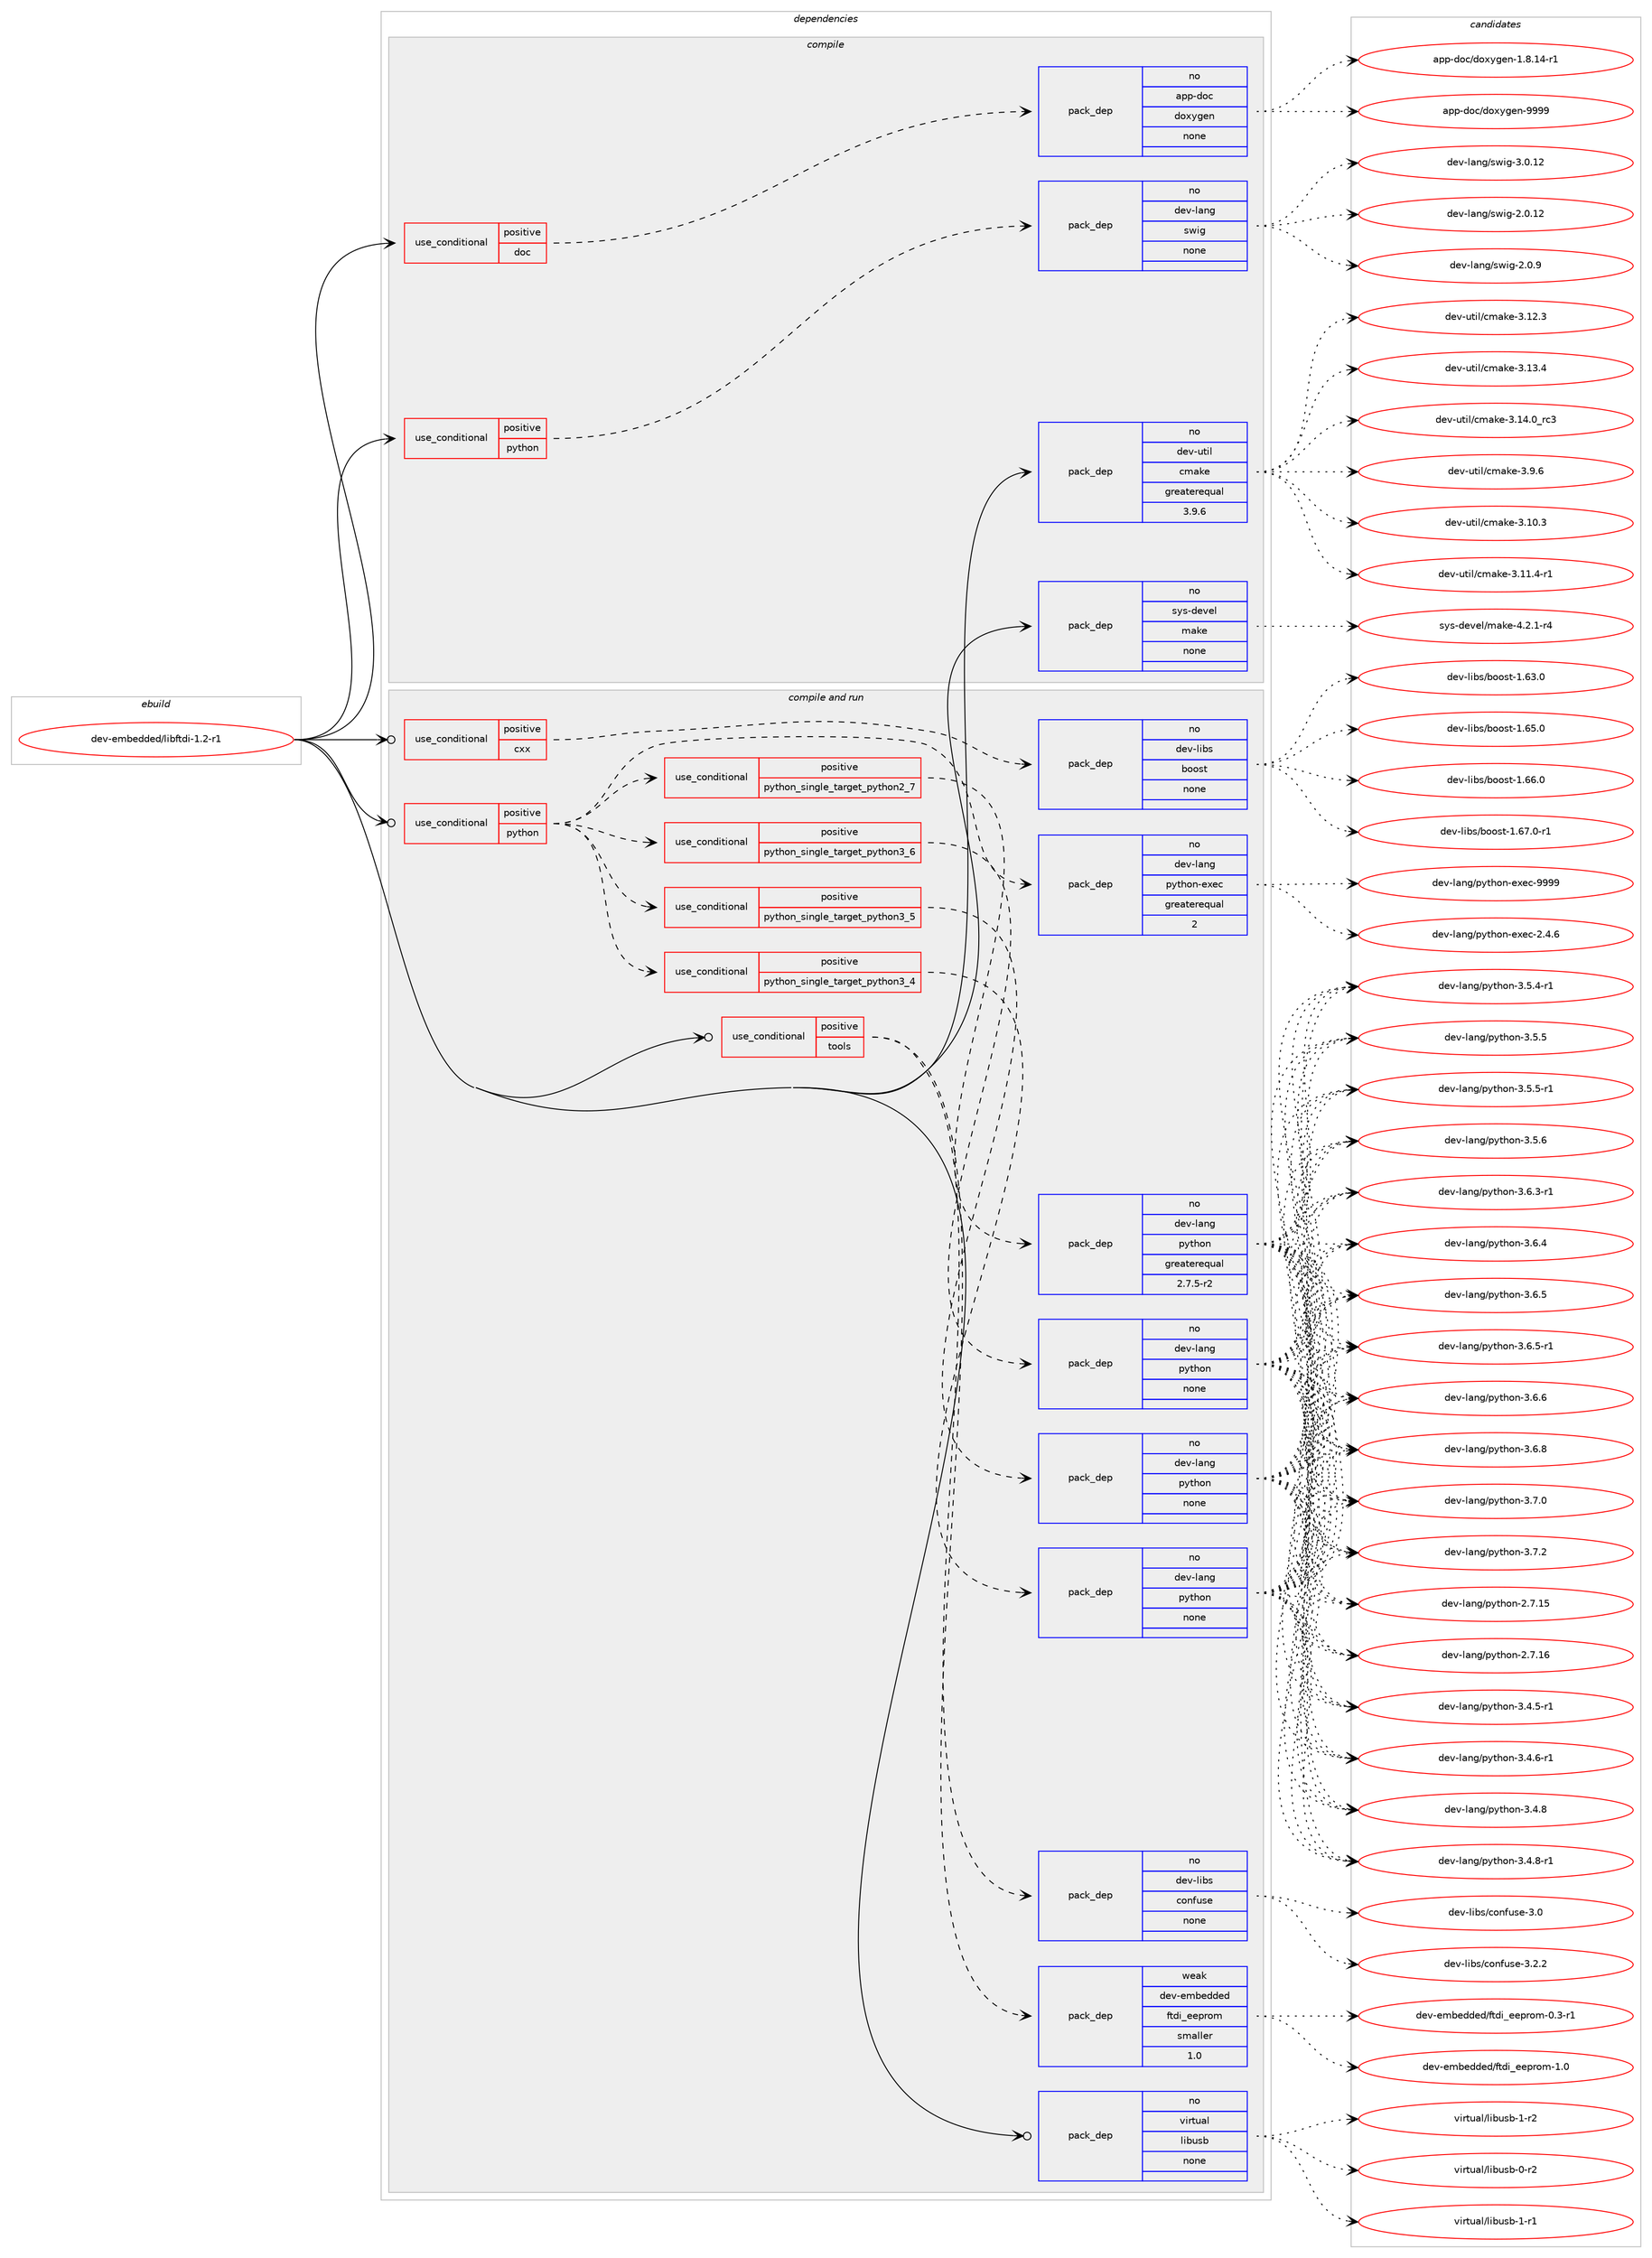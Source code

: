 digraph prolog {

# *************
# Graph options
# *************

newrank=true;
concentrate=true;
compound=true;
graph [rankdir=LR,fontname=Helvetica,fontsize=10,ranksep=1.5];#, ranksep=2.5, nodesep=0.2];
edge  [arrowhead=vee];
node  [fontname=Helvetica,fontsize=10];

# **********
# The ebuild
# **********

subgraph cluster_leftcol {
color=gray;
rank=same;
label=<<i>ebuild</i>>;
id [label="dev-embedded/libftdi-1.2-r1", color=red, width=4, href="../dev-embedded/libftdi-1.2-r1.svg"];
}

# ****************
# The dependencies
# ****************

subgraph cluster_midcol {
color=gray;
label=<<i>dependencies</i>>;
subgraph cluster_compile {
fillcolor="#eeeeee";
style=filled;
label=<<i>compile</i>>;
subgraph cond358166 {
dependency1323568 [label=<<TABLE BORDER="0" CELLBORDER="1" CELLSPACING="0" CELLPADDING="4"><TR><TD ROWSPAN="3" CELLPADDING="10">use_conditional</TD></TR><TR><TD>positive</TD></TR><TR><TD>doc</TD></TR></TABLE>>, shape=none, color=red];
subgraph pack944394 {
dependency1323569 [label=<<TABLE BORDER="0" CELLBORDER="1" CELLSPACING="0" CELLPADDING="4" WIDTH="220"><TR><TD ROWSPAN="6" CELLPADDING="30">pack_dep</TD></TR><TR><TD WIDTH="110">no</TD></TR><TR><TD>app-doc</TD></TR><TR><TD>doxygen</TD></TR><TR><TD>none</TD></TR><TR><TD></TD></TR></TABLE>>, shape=none, color=blue];
}
dependency1323568:e -> dependency1323569:w [weight=20,style="dashed",arrowhead="vee"];
}
id:e -> dependency1323568:w [weight=20,style="solid",arrowhead="vee"];
subgraph cond358167 {
dependency1323570 [label=<<TABLE BORDER="0" CELLBORDER="1" CELLSPACING="0" CELLPADDING="4"><TR><TD ROWSPAN="3" CELLPADDING="10">use_conditional</TD></TR><TR><TD>positive</TD></TR><TR><TD>python</TD></TR></TABLE>>, shape=none, color=red];
subgraph pack944395 {
dependency1323571 [label=<<TABLE BORDER="0" CELLBORDER="1" CELLSPACING="0" CELLPADDING="4" WIDTH="220"><TR><TD ROWSPAN="6" CELLPADDING="30">pack_dep</TD></TR><TR><TD WIDTH="110">no</TD></TR><TR><TD>dev-lang</TD></TR><TR><TD>swig</TD></TR><TR><TD>none</TD></TR><TR><TD></TD></TR></TABLE>>, shape=none, color=blue];
}
dependency1323570:e -> dependency1323571:w [weight=20,style="dashed",arrowhead="vee"];
}
id:e -> dependency1323570:w [weight=20,style="solid",arrowhead="vee"];
subgraph pack944396 {
dependency1323572 [label=<<TABLE BORDER="0" CELLBORDER="1" CELLSPACING="0" CELLPADDING="4" WIDTH="220"><TR><TD ROWSPAN="6" CELLPADDING="30">pack_dep</TD></TR><TR><TD WIDTH="110">no</TD></TR><TR><TD>dev-util</TD></TR><TR><TD>cmake</TD></TR><TR><TD>greaterequal</TD></TR><TR><TD>3.9.6</TD></TR></TABLE>>, shape=none, color=blue];
}
id:e -> dependency1323572:w [weight=20,style="solid",arrowhead="vee"];
subgraph pack944397 {
dependency1323573 [label=<<TABLE BORDER="0" CELLBORDER="1" CELLSPACING="0" CELLPADDING="4" WIDTH="220"><TR><TD ROWSPAN="6" CELLPADDING="30">pack_dep</TD></TR><TR><TD WIDTH="110">no</TD></TR><TR><TD>sys-devel</TD></TR><TR><TD>make</TD></TR><TR><TD>none</TD></TR><TR><TD></TD></TR></TABLE>>, shape=none, color=blue];
}
id:e -> dependency1323573:w [weight=20,style="solid",arrowhead="vee"];
}
subgraph cluster_compileandrun {
fillcolor="#eeeeee";
style=filled;
label=<<i>compile and run</i>>;
subgraph cond358168 {
dependency1323574 [label=<<TABLE BORDER="0" CELLBORDER="1" CELLSPACING="0" CELLPADDING="4"><TR><TD ROWSPAN="3" CELLPADDING="10">use_conditional</TD></TR><TR><TD>positive</TD></TR><TR><TD>cxx</TD></TR></TABLE>>, shape=none, color=red];
subgraph pack944398 {
dependency1323575 [label=<<TABLE BORDER="0" CELLBORDER="1" CELLSPACING="0" CELLPADDING="4" WIDTH="220"><TR><TD ROWSPAN="6" CELLPADDING="30">pack_dep</TD></TR><TR><TD WIDTH="110">no</TD></TR><TR><TD>dev-libs</TD></TR><TR><TD>boost</TD></TR><TR><TD>none</TD></TR><TR><TD></TD></TR></TABLE>>, shape=none, color=blue];
}
dependency1323574:e -> dependency1323575:w [weight=20,style="dashed",arrowhead="vee"];
}
id:e -> dependency1323574:w [weight=20,style="solid",arrowhead="odotvee"];
subgraph cond358169 {
dependency1323576 [label=<<TABLE BORDER="0" CELLBORDER="1" CELLSPACING="0" CELLPADDING="4"><TR><TD ROWSPAN="3" CELLPADDING="10">use_conditional</TD></TR><TR><TD>positive</TD></TR><TR><TD>python</TD></TR></TABLE>>, shape=none, color=red];
subgraph cond358170 {
dependency1323577 [label=<<TABLE BORDER="0" CELLBORDER="1" CELLSPACING="0" CELLPADDING="4"><TR><TD ROWSPAN="3" CELLPADDING="10">use_conditional</TD></TR><TR><TD>positive</TD></TR><TR><TD>python_single_target_python2_7</TD></TR></TABLE>>, shape=none, color=red];
subgraph pack944399 {
dependency1323578 [label=<<TABLE BORDER="0" CELLBORDER="1" CELLSPACING="0" CELLPADDING="4" WIDTH="220"><TR><TD ROWSPAN="6" CELLPADDING="30">pack_dep</TD></TR><TR><TD WIDTH="110">no</TD></TR><TR><TD>dev-lang</TD></TR><TR><TD>python</TD></TR><TR><TD>greaterequal</TD></TR><TR><TD>2.7.5-r2</TD></TR></TABLE>>, shape=none, color=blue];
}
dependency1323577:e -> dependency1323578:w [weight=20,style="dashed",arrowhead="vee"];
}
dependency1323576:e -> dependency1323577:w [weight=20,style="dashed",arrowhead="vee"];
subgraph cond358171 {
dependency1323579 [label=<<TABLE BORDER="0" CELLBORDER="1" CELLSPACING="0" CELLPADDING="4"><TR><TD ROWSPAN="3" CELLPADDING="10">use_conditional</TD></TR><TR><TD>positive</TD></TR><TR><TD>python_single_target_python3_4</TD></TR></TABLE>>, shape=none, color=red];
subgraph pack944400 {
dependency1323580 [label=<<TABLE BORDER="0" CELLBORDER="1" CELLSPACING="0" CELLPADDING="4" WIDTH="220"><TR><TD ROWSPAN="6" CELLPADDING="30">pack_dep</TD></TR><TR><TD WIDTH="110">no</TD></TR><TR><TD>dev-lang</TD></TR><TR><TD>python</TD></TR><TR><TD>none</TD></TR><TR><TD></TD></TR></TABLE>>, shape=none, color=blue];
}
dependency1323579:e -> dependency1323580:w [weight=20,style="dashed",arrowhead="vee"];
}
dependency1323576:e -> dependency1323579:w [weight=20,style="dashed",arrowhead="vee"];
subgraph cond358172 {
dependency1323581 [label=<<TABLE BORDER="0" CELLBORDER="1" CELLSPACING="0" CELLPADDING="4"><TR><TD ROWSPAN="3" CELLPADDING="10">use_conditional</TD></TR><TR><TD>positive</TD></TR><TR><TD>python_single_target_python3_5</TD></TR></TABLE>>, shape=none, color=red];
subgraph pack944401 {
dependency1323582 [label=<<TABLE BORDER="0" CELLBORDER="1" CELLSPACING="0" CELLPADDING="4" WIDTH="220"><TR><TD ROWSPAN="6" CELLPADDING="30">pack_dep</TD></TR><TR><TD WIDTH="110">no</TD></TR><TR><TD>dev-lang</TD></TR><TR><TD>python</TD></TR><TR><TD>none</TD></TR><TR><TD></TD></TR></TABLE>>, shape=none, color=blue];
}
dependency1323581:e -> dependency1323582:w [weight=20,style="dashed",arrowhead="vee"];
}
dependency1323576:e -> dependency1323581:w [weight=20,style="dashed",arrowhead="vee"];
subgraph cond358173 {
dependency1323583 [label=<<TABLE BORDER="0" CELLBORDER="1" CELLSPACING="0" CELLPADDING="4"><TR><TD ROWSPAN="3" CELLPADDING="10">use_conditional</TD></TR><TR><TD>positive</TD></TR><TR><TD>python_single_target_python3_6</TD></TR></TABLE>>, shape=none, color=red];
subgraph pack944402 {
dependency1323584 [label=<<TABLE BORDER="0" CELLBORDER="1" CELLSPACING="0" CELLPADDING="4" WIDTH="220"><TR><TD ROWSPAN="6" CELLPADDING="30">pack_dep</TD></TR><TR><TD WIDTH="110">no</TD></TR><TR><TD>dev-lang</TD></TR><TR><TD>python</TD></TR><TR><TD>none</TD></TR><TR><TD></TD></TR></TABLE>>, shape=none, color=blue];
}
dependency1323583:e -> dependency1323584:w [weight=20,style="dashed",arrowhead="vee"];
}
dependency1323576:e -> dependency1323583:w [weight=20,style="dashed",arrowhead="vee"];
subgraph pack944403 {
dependency1323585 [label=<<TABLE BORDER="0" CELLBORDER="1" CELLSPACING="0" CELLPADDING="4" WIDTH="220"><TR><TD ROWSPAN="6" CELLPADDING="30">pack_dep</TD></TR><TR><TD WIDTH="110">no</TD></TR><TR><TD>dev-lang</TD></TR><TR><TD>python-exec</TD></TR><TR><TD>greaterequal</TD></TR><TR><TD>2</TD></TR></TABLE>>, shape=none, color=blue];
}
dependency1323576:e -> dependency1323585:w [weight=20,style="dashed",arrowhead="vee"];
}
id:e -> dependency1323576:w [weight=20,style="solid",arrowhead="odotvee"];
subgraph cond358174 {
dependency1323586 [label=<<TABLE BORDER="0" CELLBORDER="1" CELLSPACING="0" CELLPADDING="4"><TR><TD ROWSPAN="3" CELLPADDING="10">use_conditional</TD></TR><TR><TD>positive</TD></TR><TR><TD>tools</TD></TR></TABLE>>, shape=none, color=red];
subgraph pack944404 {
dependency1323587 [label=<<TABLE BORDER="0" CELLBORDER="1" CELLSPACING="0" CELLPADDING="4" WIDTH="220"><TR><TD ROWSPAN="6" CELLPADDING="30">pack_dep</TD></TR><TR><TD WIDTH="110">weak</TD></TR><TR><TD>dev-embedded</TD></TR><TR><TD>ftdi_eeprom</TD></TR><TR><TD>smaller</TD></TR><TR><TD>1.0</TD></TR></TABLE>>, shape=none, color=blue];
}
dependency1323586:e -> dependency1323587:w [weight=20,style="dashed",arrowhead="vee"];
subgraph pack944405 {
dependency1323588 [label=<<TABLE BORDER="0" CELLBORDER="1" CELLSPACING="0" CELLPADDING="4" WIDTH="220"><TR><TD ROWSPAN="6" CELLPADDING="30">pack_dep</TD></TR><TR><TD WIDTH="110">no</TD></TR><TR><TD>dev-libs</TD></TR><TR><TD>confuse</TD></TR><TR><TD>none</TD></TR><TR><TD></TD></TR></TABLE>>, shape=none, color=blue];
}
dependency1323586:e -> dependency1323588:w [weight=20,style="dashed",arrowhead="vee"];
}
id:e -> dependency1323586:w [weight=20,style="solid",arrowhead="odotvee"];
subgraph pack944406 {
dependency1323589 [label=<<TABLE BORDER="0" CELLBORDER="1" CELLSPACING="0" CELLPADDING="4" WIDTH="220"><TR><TD ROWSPAN="6" CELLPADDING="30">pack_dep</TD></TR><TR><TD WIDTH="110">no</TD></TR><TR><TD>virtual</TD></TR><TR><TD>libusb</TD></TR><TR><TD>none</TD></TR><TR><TD></TD></TR></TABLE>>, shape=none, color=blue];
}
id:e -> dependency1323589:w [weight=20,style="solid",arrowhead="odotvee"];
}
subgraph cluster_run {
fillcolor="#eeeeee";
style=filled;
label=<<i>run</i>>;
}
}

# **************
# The candidates
# **************

subgraph cluster_choices {
rank=same;
color=gray;
label=<<i>candidates</i>>;

subgraph choice944394 {
color=black;
nodesep=1;
choice97112112451001119947100111120121103101110454946564649524511449 [label="app-doc/doxygen-1.8.14-r1", color=red, width=4,href="../app-doc/doxygen-1.8.14-r1.svg"];
choice971121124510011199471001111201211031011104557575757 [label="app-doc/doxygen-9999", color=red, width=4,href="../app-doc/doxygen-9999.svg"];
dependency1323569:e -> choice97112112451001119947100111120121103101110454946564649524511449:w [style=dotted,weight="100"];
dependency1323569:e -> choice971121124510011199471001111201211031011104557575757:w [style=dotted,weight="100"];
}
subgraph choice944395 {
color=black;
nodesep=1;
choice10010111845108971101034711511910510345504648464950 [label="dev-lang/swig-2.0.12", color=red, width=4,href="../dev-lang/swig-2.0.12.svg"];
choice100101118451089711010347115119105103455046484657 [label="dev-lang/swig-2.0.9", color=red, width=4,href="../dev-lang/swig-2.0.9.svg"];
choice10010111845108971101034711511910510345514648464950 [label="dev-lang/swig-3.0.12", color=red, width=4,href="../dev-lang/swig-3.0.12.svg"];
dependency1323571:e -> choice10010111845108971101034711511910510345504648464950:w [style=dotted,weight="100"];
dependency1323571:e -> choice100101118451089711010347115119105103455046484657:w [style=dotted,weight="100"];
dependency1323571:e -> choice10010111845108971101034711511910510345514648464950:w [style=dotted,weight="100"];
}
subgraph choice944396 {
color=black;
nodesep=1;
choice1001011184511711610510847991099710710145514649484651 [label="dev-util/cmake-3.10.3", color=red, width=4,href="../dev-util/cmake-3.10.3.svg"];
choice10010111845117116105108479910997107101455146494946524511449 [label="dev-util/cmake-3.11.4-r1", color=red, width=4,href="../dev-util/cmake-3.11.4-r1.svg"];
choice1001011184511711610510847991099710710145514649504651 [label="dev-util/cmake-3.12.3", color=red, width=4,href="../dev-util/cmake-3.12.3.svg"];
choice1001011184511711610510847991099710710145514649514652 [label="dev-util/cmake-3.13.4", color=red, width=4,href="../dev-util/cmake-3.13.4.svg"];
choice1001011184511711610510847991099710710145514649524648951149951 [label="dev-util/cmake-3.14.0_rc3", color=red, width=4,href="../dev-util/cmake-3.14.0_rc3.svg"];
choice10010111845117116105108479910997107101455146574654 [label="dev-util/cmake-3.9.6", color=red, width=4,href="../dev-util/cmake-3.9.6.svg"];
dependency1323572:e -> choice1001011184511711610510847991099710710145514649484651:w [style=dotted,weight="100"];
dependency1323572:e -> choice10010111845117116105108479910997107101455146494946524511449:w [style=dotted,weight="100"];
dependency1323572:e -> choice1001011184511711610510847991099710710145514649504651:w [style=dotted,weight="100"];
dependency1323572:e -> choice1001011184511711610510847991099710710145514649514652:w [style=dotted,weight="100"];
dependency1323572:e -> choice1001011184511711610510847991099710710145514649524648951149951:w [style=dotted,weight="100"];
dependency1323572:e -> choice10010111845117116105108479910997107101455146574654:w [style=dotted,weight="100"];
}
subgraph choice944397 {
color=black;
nodesep=1;
choice1151211154510010111810110847109971071014552465046494511452 [label="sys-devel/make-4.2.1-r4", color=red, width=4,href="../sys-devel/make-4.2.1-r4.svg"];
dependency1323573:e -> choice1151211154510010111810110847109971071014552465046494511452:w [style=dotted,weight="100"];
}
subgraph choice944398 {
color=black;
nodesep=1;
choice1001011184510810598115479811111111511645494654514648 [label="dev-libs/boost-1.63.0", color=red, width=4,href="../dev-libs/boost-1.63.0.svg"];
choice1001011184510810598115479811111111511645494654534648 [label="dev-libs/boost-1.65.0", color=red, width=4,href="../dev-libs/boost-1.65.0.svg"];
choice1001011184510810598115479811111111511645494654544648 [label="dev-libs/boost-1.66.0", color=red, width=4,href="../dev-libs/boost-1.66.0.svg"];
choice10010111845108105981154798111111115116454946545546484511449 [label="dev-libs/boost-1.67.0-r1", color=red, width=4,href="../dev-libs/boost-1.67.0-r1.svg"];
dependency1323575:e -> choice1001011184510810598115479811111111511645494654514648:w [style=dotted,weight="100"];
dependency1323575:e -> choice1001011184510810598115479811111111511645494654534648:w [style=dotted,weight="100"];
dependency1323575:e -> choice1001011184510810598115479811111111511645494654544648:w [style=dotted,weight="100"];
dependency1323575:e -> choice10010111845108105981154798111111115116454946545546484511449:w [style=dotted,weight="100"];
}
subgraph choice944399 {
color=black;
nodesep=1;
choice10010111845108971101034711212111610411111045504655464953 [label="dev-lang/python-2.7.15", color=red, width=4,href="../dev-lang/python-2.7.15.svg"];
choice10010111845108971101034711212111610411111045504655464954 [label="dev-lang/python-2.7.16", color=red, width=4,href="../dev-lang/python-2.7.16.svg"];
choice1001011184510897110103471121211161041111104551465246534511449 [label="dev-lang/python-3.4.5-r1", color=red, width=4,href="../dev-lang/python-3.4.5-r1.svg"];
choice1001011184510897110103471121211161041111104551465246544511449 [label="dev-lang/python-3.4.6-r1", color=red, width=4,href="../dev-lang/python-3.4.6-r1.svg"];
choice100101118451089711010347112121116104111110455146524656 [label="dev-lang/python-3.4.8", color=red, width=4,href="../dev-lang/python-3.4.8.svg"];
choice1001011184510897110103471121211161041111104551465246564511449 [label="dev-lang/python-3.4.8-r1", color=red, width=4,href="../dev-lang/python-3.4.8-r1.svg"];
choice1001011184510897110103471121211161041111104551465346524511449 [label="dev-lang/python-3.5.4-r1", color=red, width=4,href="../dev-lang/python-3.5.4-r1.svg"];
choice100101118451089711010347112121116104111110455146534653 [label="dev-lang/python-3.5.5", color=red, width=4,href="../dev-lang/python-3.5.5.svg"];
choice1001011184510897110103471121211161041111104551465346534511449 [label="dev-lang/python-3.5.5-r1", color=red, width=4,href="../dev-lang/python-3.5.5-r1.svg"];
choice100101118451089711010347112121116104111110455146534654 [label="dev-lang/python-3.5.6", color=red, width=4,href="../dev-lang/python-3.5.6.svg"];
choice1001011184510897110103471121211161041111104551465446514511449 [label="dev-lang/python-3.6.3-r1", color=red, width=4,href="../dev-lang/python-3.6.3-r1.svg"];
choice100101118451089711010347112121116104111110455146544652 [label="dev-lang/python-3.6.4", color=red, width=4,href="../dev-lang/python-3.6.4.svg"];
choice100101118451089711010347112121116104111110455146544653 [label="dev-lang/python-3.6.5", color=red, width=4,href="../dev-lang/python-3.6.5.svg"];
choice1001011184510897110103471121211161041111104551465446534511449 [label="dev-lang/python-3.6.5-r1", color=red, width=4,href="../dev-lang/python-3.6.5-r1.svg"];
choice100101118451089711010347112121116104111110455146544654 [label="dev-lang/python-3.6.6", color=red, width=4,href="../dev-lang/python-3.6.6.svg"];
choice100101118451089711010347112121116104111110455146544656 [label="dev-lang/python-3.6.8", color=red, width=4,href="../dev-lang/python-3.6.8.svg"];
choice100101118451089711010347112121116104111110455146554648 [label="dev-lang/python-3.7.0", color=red, width=4,href="../dev-lang/python-3.7.0.svg"];
choice100101118451089711010347112121116104111110455146554650 [label="dev-lang/python-3.7.2", color=red, width=4,href="../dev-lang/python-3.7.2.svg"];
dependency1323578:e -> choice10010111845108971101034711212111610411111045504655464953:w [style=dotted,weight="100"];
dependency1323578:e -> choice10010111845108971101034711212111610411111045504655464954:w [style=dotted,weight="100"];
dependency1323578:e -> choice1001011184510897110103471121211161041111104551465246534511449:w [style=dotted,weight="100"];
dependency1323578:e -> choice1001011184510897110103471121211161041111104551465246544511449:w [style=dotted,weight="100"];
dependency1323578:e -> choice100101118451089711010347112121116104111110455146524656:w [style=dotted,weight="100"];
dependency1323578:e -> choice1001011184510897110103471121211161041111104551465246564511449:w [style=dotted,weight="100"];
dependency1323578:e -> choice1001011184510897110103471121211161041111104551465346524511449:w [style=dotted,weight="100"];
dependency1323578:e -> choice100101118451089711010347112121116104111110455146534653:w [style=dotted,weight="100"];
dependency1323578:e -> choice1001011184510897110103471121211161041111104551465346534511449:w [style=dotted,weight="100"];
dependency1323578:e -> choice100101118451089711010347112121116104111110455146534654:w [style=dotted,weight="100"];
dependency1323578:e -> choice1001011184510897110103471121211161041111104551465446514511449:w [style=dotted,weight="100"];
dependency1323578:e -> choice100101118451089711010347112121116104111110455146544652:w [style=dotted,weight="100"];
dependency1323578:e -> choice100101118451089711010347112121116104111110455146544653:w [style=dotted,weight="100"];
dependency1323578:e -> choice1001011184510897110103471121211161041111104551465446534511449:w [style=dotted,weight="100"];
dependency1323578:e -> choice100101118451089711010347112121116104111110455146544654:w [style=dotted,weight="100"];
dependency1323578:e -> choice100101118451089711010347112121116104111110455146544656:w [style=dotted,weight="100"];
dependency1323578:e -> choice100101118451089711010347112121116104111110455146554648:w [style=dotted,weight="100"];
dependency1323578:e -> choice100101118451089711010347112121116104111110455146554650:w [style=dotted,weight="100"];
}
subgraph choice944400 {
color=black;
nodesep=1;
choice10010111845108971101034711212111610411111045504655464953 [label="dev-lang/python-2.7.15", color=red, width=4,href="../dev-lang/python-2.7.15.svg"];
choice10010111845108971101034711212111610411111045504655464954 [label="dev-lang/python-2.7.16", color=red, width=4,href="../dev-lang/python-2.7.16.svg"];
choice1001011184510897110103471121211161041111104551465246534511449 [label="dev-lang/python-3.4.5-r1", color=red, width=4,href="../dev-lang/python-3.4.5-r1.svg"];
choice1001011184510897110103471121211161041111104551465246544511449 [label="dev-lang/python-3.4.6-r1", color=red, width=4,href="../dev-lang/python-3.4.6-r1.svg"];
choice100101118451089711010347112121116104111110455146524656 [label="dev-lang/python-3.4.8", color=red, width=4,href="../dev-lang/python-3.4.8.svg"];
choice1001011184510897110103471121211161041111104551465246564511449 [label="dev-lang/python-3.4.8-r1", color=red, width=4,href="../dev-lang/python-3.4.8-r1.svg"];
choice1001011184510897110103471121211161041111104551465346524511449 [label="dev-lang/python-3.5.4-r1", color=red, width=4,href="../dev-lang/python-3.5.4-r1.svg"];
choice100101118451089711010347112121116104111110455146534653 [label="dev-lang/python-3.5.5", color=red, width=4,href="../dev-lang/python-3.5.5.svg"];
choice1001011184510897110103471121211161041111104551465346534511449 [label="dev-lang/python-3.5.5-r1", color=red, width=4,href="../dev-lang/python-3.5.5-r1.svg"];
choice100101118451089711010347112121116104111110455146534654 [label="dev-lang/python-3.5.6", color=red, width=4,href="../dev-lang/python-3.5.6.svg"];
choice1001011184510897110103471121211161041111104551465446514511449 [label="dev-lang/python-3.6.3-r1", color=red, width=4,href="../dev-lang/python-3.6.3-r1.svg"];
choice100101118451089711010347112121116104111110455146544652 [label="dev-lang/python-3.6.4", color=red, width=4,href="../dev-lang/python-3.6.4.svg"];
choice100101118451089711010347112121116104111110455146544653 [label="dev-lang/python-3.6.5", color=red, width=4,href="../dev-lang/python-3.6.5.svg"];
choice1001011184510897110103471121211161041111104551465446534511449 [label="dev-lang/python-3.6.5-r1", color=red, width=4,href="../dev-lang/python-3.6.5-r1.svg"];
choice100101118451089711010347112121116104111110455146544654 [label="dev-lang/python-3.6.6", color=red, width=4,href="../dev-lang/python-3.6.6.svg"];
choice100101118451089711010347112121116104111110455146544656 [label="dev-lang/python-3.6.8", color=red, width=4,href="../dev-lang/python-3.6.8.svg"];
choice100101118451089711010347112121116104111110455146554648 [label="dev-lang/python-3.7.0", color=red, width=4,href="../dev-lang/python-3.7.0.svg"];
choice100101118451089711010347112121116104111110455146554650 [label="dev-lang/python-3.7.2", color=red, width=4,href="../dev-lang/python-3.7.2.svg"];
dependency1323580:e -> choice10010111845108971101034711212111610411111045504655464953:w [style=dotted,weight="100"];
dependency1323580:e -> choice10010111845108971101034711212111610411111045504655464954:w [style=dotted,weight="100"];
dependency1323580:e -> choice1001011184510897110103471121211161041111104551465246534511449:w [style=dotted,weight="100"];
dependency1323580:e -> choice1001011184510897110103471121211161041111104551465246544511449:w [style=dotted,weight="100"];
dependency1323580:e -> choice100101118451089711010347112121116104111110455146524656:w [style=dotted,weight="100"];
dependency1323580:e -> choice1001011184510897110103471121211161041111104551465246564511449:w [style=dotted,weight="100"];
dependency1323580:e -> choice1001011184510897110103471121211161041111104551465346524511449:w [style=dotted,weight="100"];
dependency1323580:e -> choice100101118451089711010347112121116104111110455146534653:w [style=dotted,weight="100"];
dependency1323580:e -> choice1001011184510897110103471121211161041111104551465346534511449:w [style=dotted,weight="100"];
dependency1323580:e -> choice100101118451089711010347112121116104111110455146534654:w [style=dotted,weight="100"];
dependency1323580:e -> choice1001011184510897110103471121211161041111104551465446514511449:w [style=dotted,weight="100"];
dependency1323580:e -> choice100101118451089711010347112121116104111110455146544652:w [style=dotted,weight="100"];
dependency1323580:e -> choice100101118451089711010347112121116104111110455146544653:w [style=dotted,weight="100"];
dependency1323580:e -> choice1001011184510897110103471121211161041111104551465446534511449:w [style=dotted,weight="100"];
dependency1323580:e -> choice100101118451089711010347112121116104111110455146544654:w [style=dotted,weight="100"];
dependency1323580:e -> choice100101118451089711010347112121116104111110455146544656:w [style=dotted,weight="100"];
dependency1323580:e -> choice100101118451089711010347112121116104111110455146554648:w [style=dotted,weight="100"];
dependency1323580:e -> choice100101118451089711010347112121116104111110455146554650:w [style=dotted,weight="100"];
}
subgraph choice944401 {
color=black;
nodesep=1;
choice10010111845108971101034711212111610411111045504655464953 [label="dev-lang/python-2.7.15", color=red, width=4,href="../dev-lang/python-2.7.15.svg"];
choice10010111845108971101034711212111610411111045504655464954 [label="dev-lang/python-2.7.16", color=red, width=4,href="../dev-lang/python-2.7.16.svg"];
choice1001011184510897110103471121211161041111104551465246534511449 [label="dev-lang/python-3.4.5-r1", color=red, width=4,href="../dev-lang/python-3.4.5-r1.svg"];
choice1001011184510897110103471121211161041111104551465246544511449 [label="dev-lang/python-3.4.6-r1", color=red, width=4,href="../dev-lang/python-3.4.6-r1.svg"];
choice100101118451089711010347112121116104111110455146524656 [label="dev-lang/python-3.4.8", color=red, width=4,href="../dev-lang/python-3.4.8.svg"];
choice1001011184510897110103471121211161041111104551465246564511449 [label="dev-lang/python-3.4.8-r1", color=red, width=4,href="../dev-lang/python-3.4.8-r1.svg"];
choice1001011184510897110103471121211161041111104551465346524511449 [label="dev-lang/python-3.5.4-r1", color=red, width=4,href="../dev-lang/python-3.5.4-r1.svg"];
choice100101118451089711010347112121116104111110455146534653 [label="dev-lang/python-3.5.5", color=red, width=4,href="../dev-lang/python-3.5.5.svg"];
choice1001011184510897110103471121211161041111104551465346534511449 [label="dev-lang/python-3.5.5-r1", color=red, width=4,href="../dev-lang/python-3.5.5-r1.svg"];
choice100101118451089711010347112121116104111110455146534654 [label="dev-lang/python-3.5.6", color=red, width=4,href="../dev-lang/python-3.5.6.svg"];
choice1001011184510897110103471121211161041111104551465446514511449 [label="dev-lang/python-3.6.3-r1", color=red, width=4,href="../dev-lang/python-3.6.3-r1.svg"];
choice100101118451089711010347112121116104111110455146544652 [label="dev-lang/python-3.6.4", color=red, width=4,href="../dev-lang/python-3.6.4.svg"];
choice100101118451089711010347112121116104111110455146544653 [label="dev-lang/python-3.6.5", color=red, width=4,href="../dev-lang/python-3.6.5.svg"];
choice1001011184510897110103471121211161041111104551465446534511449 [label="dev-lang/python-3.6.5-r1", color=red, width=4,href="../dev-lang/python-3.6.5-r1.svg"];
choice100101118451089711010347112121116104111110455146544654 [label="dev-lang/python-3.6.6", color=red, width=4,href="../dev-lang/python-3.6.6.svg"];
choice100101118451089711010347112121116104111110455146544656 [label="dev-lang/python-3.6.8", color=red, width=4,href="../dev-lang/python-3.6.8.svg"];
choice100101118451089711010347112121116104111110455146554648 [label="dev-lang/python-3.7.0", color=red, width=4,href="../dev-lang/python-3.7.0.svg"];
choice100101118451089711010347112121116104111110455146554650 [label="dev-lang/python-3.7.2", color=red, width=4,href="../dev-lang/python-3.7.2.svg"];
dependency1323582:e -> choice10010111845108971101034711212111610411111045504655464953:w [style=dotted,weight="100"];
dependency1323582:e -> choice10010111845108971101034711212111610411111045504655464954:w [style=dotted,weight="100"];
dependency1323582:e -> choice1001011184510897110103471121211161041111104551465246534511449:w [style=dotted,weight="100"];
dependency1323582:e -> choice1001011184510897110103471121211161041111104551465246544511449:w [style=dotted,weight="100"];
dependency1323582:e -> choice100101118451089711010347112121116104111110455146524656:w [style=dotted,weight="100"];
dependency1323582:e -> choice1001011184510897110103471121211161041111104551465246564511449:w [style=dotted,weight="100"];
dependency1323582:e -> choice1001011184510897110103471121211161041111104551465346524511449:w [style=dotted,weight="100"];
dependency1323582:e -> choice100101118451089711010347112121116104111110455146534653:w [style=dotted,weight="100"];
dependency1323582:e -> choice1001011184510897110103471121211161041111104551465346534511449:w [style=dotted,weight="100"];
dependency1323582:e -> choice100101118451089711010347112121116104111110455146534654:w [style=dotted,weight="100"];
dependency1323582:e -> choice1001011184510897110103471121211161041111104551465446514511449:w [style=dotted,weight="100"];
dependency1323582:e -> choice100101118451089711010347112121116104111110455146544652:w [style=dotted,weight="100"];
dependency1323582:e -> choice100101118451089711010347112121116104111110455146544653:w [style=dotted,weight="100"];
dependency1323582:e -> choice1001011184510897110103471121211161041111104551465446534511449:w [style=dotted,weight="100"];
dependency1323582:e -> choice100101118451089711010347112121116104111110455146544654:w [style=dotted,weight="100"];
dependency1323582:e -> choice100101118451089711010347112121116104111110455146544656:w [style=dotted,weight="100"];
dependency1323582:e -> choice100101118451089711010347112121116104111110455146554648:w [style=dotted,weight="100"];
dependency1323582:e -> choice100101118451089711010347112121116104111110455146554650:w [style=dotted,weight="100"];
}
subgraph choice944402 {
color=black;
nodesep=1;
choice10010111845108971101034711212111610411111045504655464953 [label="dev-lang/python-2.7.15", color=red, width=4,href="../dev-lang/python-2.7.15.svg"];
choice10010111845108971101034711212111610411111045504655464954 [label="dev-lang/python-2.7.16", color=red, width=4,href="../dev-lang/python-2.7.16.svg"];
choice1001011184510897110103471121211161041111104551465246534511449 [label="dev-lang/python-3.4.5-r1", color=red, width=4,href="../dev-lang/python-3.4.5-r1.svg"];
choice1001011184510897110103471121211161041111104551465246544511449 [label="dev-lang/python-3.4.6-r1", color=red, width=4,href="../dev-lang/python-3.4.6-r1.svg"];
choice100101118451089711010347112121116104111110455146524656 [label="dev-lang/python-3.4.8", color=red, width=4,href="../dev-lang/python-3.4.8.svg"];
choice1001011184510897110103471121211161041111104551465246564511449 [label="dev-lang/python-3.4.8-r1", color=red, width=4,href="../dev-lang/python-3.4.8-r1.svg"];
choice1001011184510897110103471121211161041111104551465346524511449 [label="dev-lang/python-3.5.4-r1", color=red, width=4,href="../dev-lang/python-3.5.4-r1.svg"];
choice100101118451089711010347112121116104111110455146534653 [label="dev-lang/python-3.5.5", color=red, width=4,href="../dev-lang/python-3.5.5.svg"];
choice1001011184510897110103471121211161041111104551465346534511449 [label="dev-lang/python-3.5.5-r1", color=red, width=4,href="../dev-lang/python-3.5.5-r1.svg"];
choice100101118451089711010347112121116104111110455146534654 [label="dev-lang/python-3.5.6", color=red, width=4,href="../dev-lang/python-3.5.6.svg"];
choice1001011184510897110103471121211161041111104551465446514511449 [label="dev-lang/python-3.6.3-r1", color=red, width=4,href="../dev-lang/python-3.6.3-r1.svg"];
choice100101118451089711010347112121116104111110455146544652 [label="dev-lang/python-3.6.4", color=red, width=4,href="../dev-lang/python-3.6.4.svg"];
choice100101118451089711010347112121116104111110455146544653 [label="dev-lang/python-3.6.5", color=red, width=4,href="../dev-lang/python-3.6.5.svg"];
choice1001011184510897110103471121211161041111104551465446534511449 [label="dev-lang/python-3.6.5-r1", color=red, width=4,href="../dev-lang/python-3.6.5-r1.svg"];
choice100101118451089711010347112121116104111110455146544654 [label="dev-lang/python-3.6.6", color=red, width=4,href="../dev-lang/python-3.6.6.svg"];
choice100101118451089711010347112121116104111110455146544656 [label="dev-lang/python-3.6.8", color=red, width=4,href="../dev-lang/python-3.6.8.svg"];
choice100101118451089711010347112121116104111110455146554648 [label="dev-lang/python-3.7.0", color=red, width=4,href="../dev-lang/python-3.7.0.svg"];
choice100101118451089711010347112121116104111110455146554650 [label="dev-lang/python-3.7.2", color=red, width=4,href="../dev-lang/python-3.7.2.svg"];
dependency1323584:e -> choice10010111845108971101034711212111610411111045504655464953:w [style=dotted,weight="100"];
dependency1323584:e -> choice10010111845108971101034711212111610411111045504655464954:w [style=dotted,weight="100"];
dependency1323584:e -> choice1001011184510897110103471121211161041111104551465246534511449:w [style=dotted,weight="100"];
dependency1323584:e -> choice1001011184510897110103471121211161041111104551465246544511449:w [style=dotted,weight="100"];
dependency1323584:e -> choice100101118451089711010347112121116104111110455146524656:w [style=dotted,weight="100"];
dependency1323584:e -> choice1001011184510897110103471121211161041111104551465246564511449:w [style=dotted,weight="100"];
dependency1323584:e -> choice1001011184510897110103471121211161041111104551465346524511449:w [style=dotted,weight="100"];
dependency1323584:e -> choice100101118451089711010347112121116104111110455146534653:w [style=dotted,weight="100"];
dependency1323584:e -> choice1001011184510897110103471121211161041111104551465346534511449:w [style=dotted,weight="100"];
dependency1323584:e -> choice100101118451089711010347112121116104111110455146534654:w [style=dotted,weight="100"];
dependency1323584:e -> choice1001011184510897110103471121211161041111104551465446514511449:w [style=dotted,weight="100"];
dependency1323584:e -> choice100101118451089711010347112121116104111110455146544652:w [style=dotted,weight="100"];
dependency1323584:e -> choice100101118451089711010347112121116104111110455146544653:w [style=dotted,weight="100"];
dependency1323584:e -> choice1001011184510897110103471121211161041111104551465446534511449:w [style=dotted,weight="100"];
dependency1323584:e -> choice100101118451089711010347112121116104111110455146544654:w [style=dotted,weight="100"];
dependency1323584:e -> choice100101118451089711010347112121116104111110455146544656:w [style=dotted,weight="100"];
dependency1323584:e -> choice100101118451089711010347112121116104111110455146554648:w [style=dotted,weight="100"];
dependency1323584:e -> choice100101118451089711010347112121116104111110455146554650:w [style=dotted,weight="100"];
}
subgraph choice944403 {
color=black;
nodesep=1;
choice1001011184510897110103471121211161041111104510112010199455046524654 [label="dev-lang/python-exec-2.4.6", color=red, width=4,href="../dev-lang/python-exec-2.4.6.svg"];
choice10010111845108971101034711212111610411111045101120101994557575757 [label="dev-lang/python-exec-9999", color=red, width=4,href="../dev-lang/python-exec-9999.svg"];
dependency1323585:e -> choice1001011184510897110103471121211161041111104510112010199455046524654:w [style=dotted,weight="100"];
dependency1323585:e -> choice10010111845108971101034711212111610411111045101120101994557575757:w [style=dotted,weight="100"];
}
subgraph choice944404 {
color=black;
nodesep=1;
choice10010111845101109981011001001011004710211610010595101101112114111109454846514511449 [label="dev-embedded/ftdi_eeprom-0.3-r1", color=red, width=4,href="../dev-embedded/ftdi_eeprom-0.3-r1.svg"];
choice1001011184510110998101100100101100471021161001059510110111211411110945494648 [label="dev-embedded/ftdi_eeprom-1.0", color=red, width=4,href="../dev-embedded/ftdi_eeprom-1.0.svg"];
dependency1323587:e -> choice10010111845101109981011001001011004710211610010595101101112114111109454846514511449:w [style=dotted,weight="100"];
dependency1323587:e -> choice1001011184510110998101100100101100471021161001059510110111211411110945494648:w [style=dotted,weight="100"];
}
subgraph choice944405 {
color=black;
nodesep=1;
choice1001011184510810598115479911111010211711510145514648 [label="dev-libs/confuse-3.0", color=red, width=4,href="../dev-libs/confuse-3.0.svg"];
choice10010111845108105981154799111110102117115101455146504650 [label="dev-libs/confuse-3.2.2", color=red, width=4,href="../dev-libs/confuse-3.2.2.svg"];
dependency1323588:e -> choice1001011184510810598115479911111010211711510145514648:w [style=dotted,weight="100"];
dependency1323588:e -> choice10010111845108105981154799111110102117115101455146504650:w [style=dotted,weight="100"];
}
subgraph choice944406 {
color=black;
nodesep=1;
choice1181051141161179710847108105981171159845484511450 [label="virtual/libusb-0-r2", color=red, width=4,href="../virtual/libusb-0-r2.svg"];
choice1181051141161179710847108105981171159845494511449 [label="virtual/libusb-1-r1", color=red, width=4,href="../virtual/libusb-1-r1.svg"];
choice1181051141161179710847108105981171159845494511450 [label="virtual/libusb-1-r2", color=red, width=4,href="../virtual/libusb-1-r2.svg"];
dependency1323589:e -> choice1181051141161179710847108105981171159845484511450:w [style=dotted,weight="100"];
dependency1323589:e -> choice1181051141161179710847108105981171159845494511449:w [style=dotted,weight="100"];
dependency1323589:e -> choice1181051141161179710847108105981171159845494511450:w [style=dotted,weight="100"];
}
}

}

